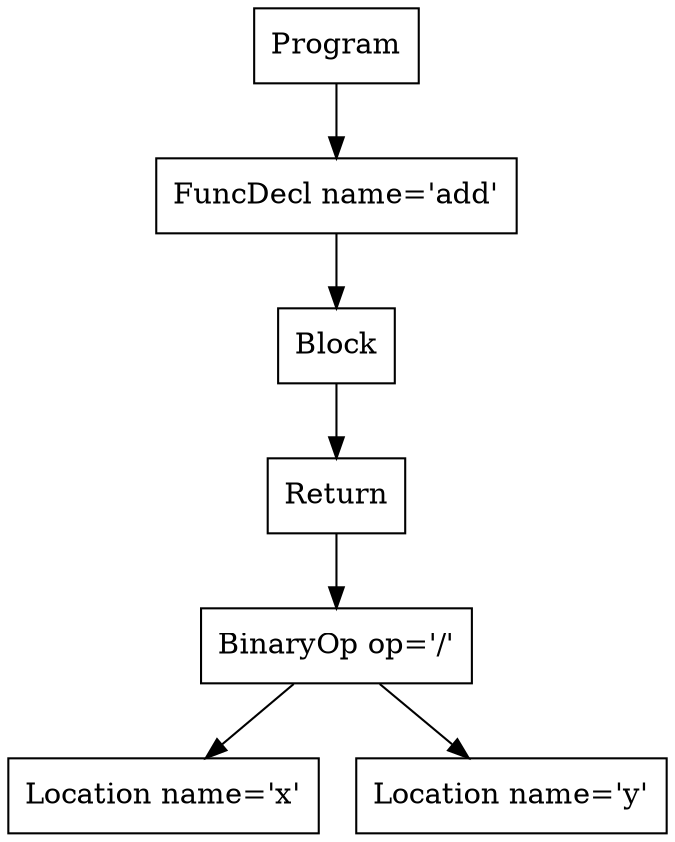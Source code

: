 digraph AST {
5 [shape=box, label="Location name='x'"];
6 [shape=box, label="Location name='y'"];
4 [shape=box, label="BinaryOp op='/'"];
4 -> 5;
4 -> 6;
3 [shape=box, label="Return"];
3 -> 4;
2 [shape=box, label="Block"];
2 -> 3;
1 [shape=box, label="FuncDecl name='add'"];
1 -> 2;
0 [shape=box, label="Program"];
0 -> 1;
}
